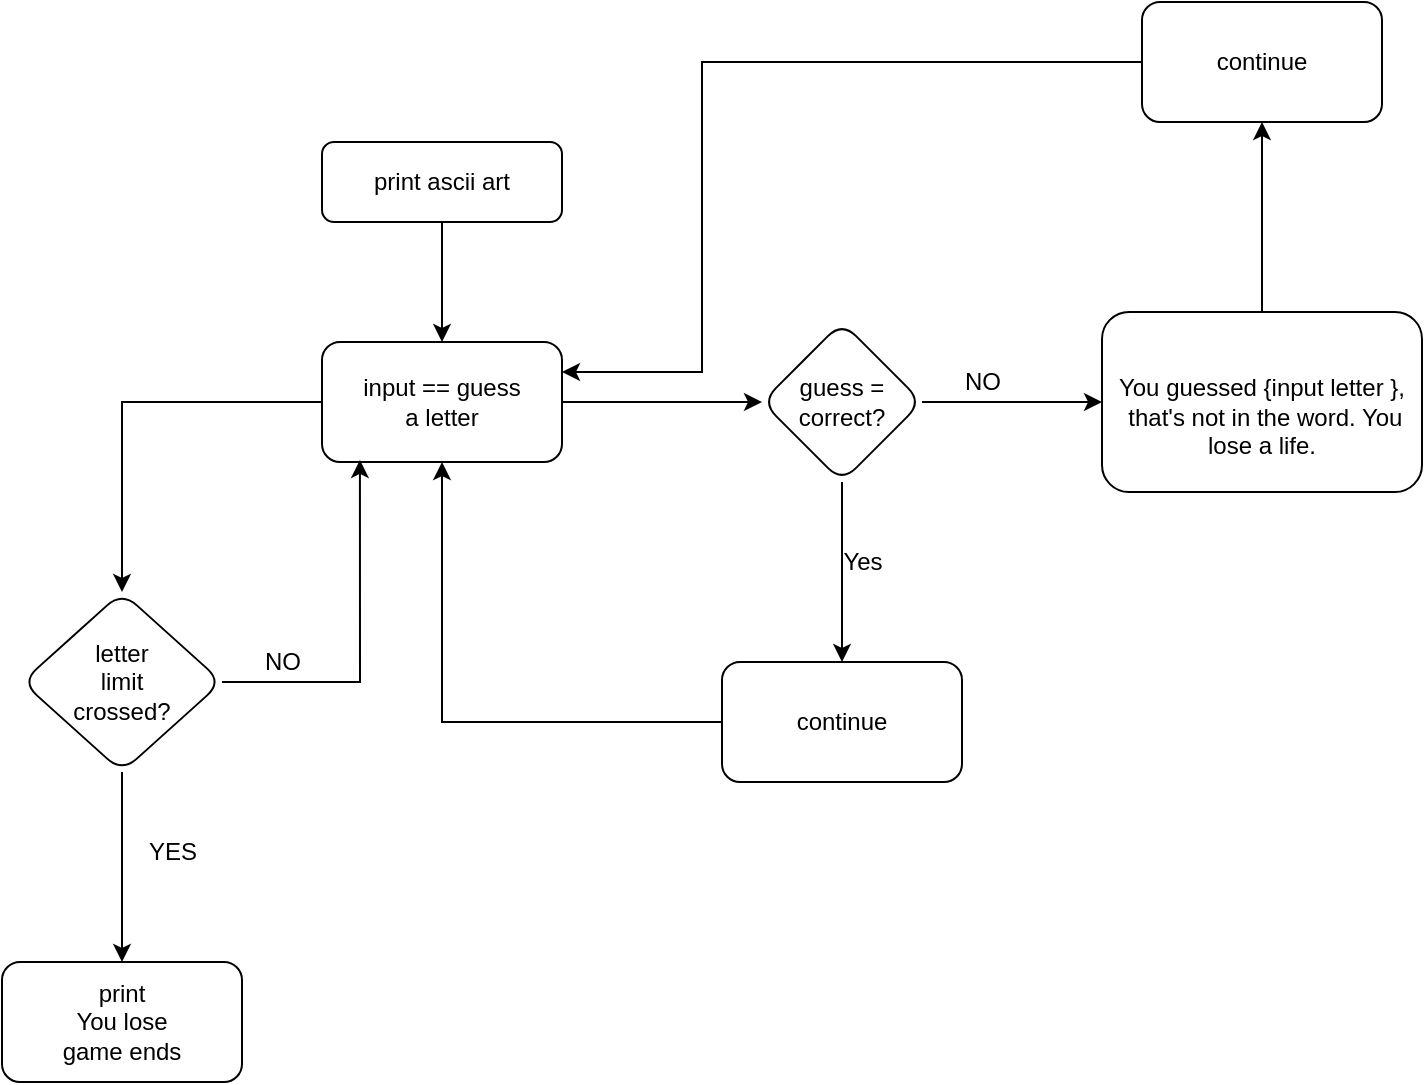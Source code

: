 <mxfile version="20.6.0" type="device"><diagram id="C5RBs43oDa-KdzZeNtuy" name="Page-1"><mxGraphModel dx="868" dy="492" grid="1" gridSize="10" guides="1" tooltips="1" connect="1" arrows="1" fold="1" page="1" pageScale="1" pageWidth="827" pageHeight="1169" math="0" shadow="0"><root><mxCell id="WIyWlLk6GJQsqaUBKTNV-0"/><mxCell id="WIyWlLk6GJQsqaUBKTNV-1" parent="WIyWlLk6GJQsqaUBKTNV-0"/><mxCell id="VjtKbcRThGEBL_0j5CZr-5" value="" style="edgeStyle=orthogonalEdgeStyle;rounded=0;orthogonalLoop=1;jettySize=auto;html=1;" edge="1" parent="WIyWlLk6GJQsqaUBKTNV-1" source="WIyWlLk6GJQsqaUBKTNV-3" target="VjtKbcRThGEBL_0j5CZr-4"><mxGeometry relative="1" as="geometry"/></mxCell><mxCell id="WIyWlLk6GJQsqaUBKTNV-3" value="print ascii art" style="rounded=1;whiteSpace=wrap;html=1;fontSize=12;glass=0;strokeWidth=1;shadow=0;" parent="WIyWlLk6GJQsqaUBKTNV-1" vertex="1"><mxGeometry x="160" y="80" width="120" height="40" as="geometry"/></mxCell><mxCell id="VjtKbcRThGEBL_0j5CZr-7" value="" style="edgeStyle=orthogonalEdgeStyle;rounded=0;orthogonalLoop=1;jettySize=auto;html=1;" edge="1" parent="WIyWlLk6GJQsqaUBKTNV-1" source="VjtKbcRThGEBL_0j5CZr-4" target="VjtKbcRThGEBL_0j5CZr-6"><mxGeometry relative="1" as="geometry"/></mxCell><mxCell id="VjtKbcRThGEBL_0j5CZr-25" value="" style="edgeStyle=orthogonalEdgeStyle;rounded=0;orthogonalLoop=1;jettySize=auto;html=1;" edge="1" parent="WIyWlLk6GJQsqaUBKTNV-1" source="VjtKbcRThGEBL_0j5CZr-4" target="VjtKbcRThGEBL_0j5CZr-24"><mxGeometry relative="1" as="geometry"/></mxCell><mxCell id="VjtKbcRThGEBL_0j5CZr-4" value="input == guess&lt;br&gt;a letter" style="rounded=1;whiteSpace=wrap;html=1;fontSize=12;glass=0;strokeWidth=1;shadow=0;" vertex="1" parent="WIyWlLk6GJQsqaUBKTNV-1"><mxGeometry x="160" y="180" width="120" height="60" as="geometry"/></mxCell><mxCell id="VjtKbcRThGEBL_0j5CZr-9" value="" style="edgeStyle=orthogonalEdgeStyle;rounded=0;orthogonalLoop=1;jettySize=auto;html=1;" edge="1" parent="WIyWlLk6GJQsqaUBKTNV-1" source="VjtKbcRThGEBL_0j5CZr-6" target="VjtKbcRThGEBL_0j5CZr-8"><mxGeometry relative="1" as="geometry"/></mxCell><mxCell id="VjtKbcRThGEBL_0j5CZr-12" value="" style="edgeStyle=orthogonalEdgeStyle;rounded=0;orthogonalLoop=1;jettySize=auto;html=1;" edge="1" parent="WIyWlLk6GJQsqaUBKTNV-1" source="VjtKbcRThGEBL_0j5CZr-6" target="VjtKbcRThGEBL_0j5CZr-11"><mxGeometry relative="1" as="geometry"/></mxCell><mxCell id="VjtKbcRThGEBL_0j5CZr-6" value="guess =&lt;br&gt;correct?" style="rhombus;whiteSpace=wrap;html=1;rounded=1;glass=0;strokeWidth=1;shadow=0;" vertex="1" parent="WIyWlLk6GJQsqaUBKTNV-1"><mxGeometry x="380" y="170" width="80" height="80" as="geometry"/></mxCell><mxCell id="VjtKbcRThGEBL_0j5CZr-16" style="edgeStyle=orthogonalEdgeStyle;rounded=0;orthogonalLoop=1;jettySize=auto;html=1;exitX=0;exitY=0.5;exitDx=0;exitDy=0;entryX=0.5;entryY=1;entryDx=0;entryDy=0;" edge="1" parent="WIyWlLk6GJQsqaUBKTNV-1" source="VjtKbcRThGEBL_0j5CZr-8" target="VjtKbcRThGEBL_0j5CZr-4"><mxGeometry relative="1" as="geometry"/></mxCell><mxCell id="VjtKbcRThGEBL_0j5CZr-8" value="continue" style="whiteSpace=wrap;html=1;rounded=1;glass=0;strokeWidth=1;shadow=0;" vertex="1" parent="WIyWlLk6GJQsqaUBKTNV-1"><mxGeometry x="360" y="340" width="120" height="60" as="geometry"/></mxCell><mxCell id="VjtKbcRThGEBL_0j5CZr-10" value="Yes" style="text;html=1;align=center;verticalAlign=middle;resizable=0;points=[];autosize=1;strokeColor=none;fillColor=none;" vertex="1" parent="WIyWlLk6GJQsqaUBKTNV-1"><mxGeometry x="410" y="275" width="40" height="30" as="geometry"/></mxCell><mxCell id="VjtKbcRThGEBL_0j5CZr-18" value="" style="edgeStyle=orthogonalEdgeStyle;rounded=0;orthogonalLoop=1;jettySize=auto;html=1;" edge="1" parent="WIyWlLk6GJQsqaUBKTNV-1" source="VjtKbcRThGEBL_0j5CZr-11" target="VjtKbcRThGEBL_0j5CZr-17"><mxGeometry relative="1" as="geometry"/></mxCell><mxCell id="VjtKbcRThGEBL_0j5CZr-11" value="&lt;div&gt;&lt;br&gt;&lt;/div&gt;&lt;div&gt;You guessed {input letter },&lt;/div&gt;&lt;div&gt;&amp;nbsp;that's not in the word. You lose a life.&lt;/div&gt;" style="whiteSpace=wrap;html=1;rounded=1;glass=0;strokeWidth=1;shadow=0;" vertex="1" parent="WIyWlLk6GJQsqaUBKTNV-1"><mxGeometry x="550" y="165" width="160" height="90" as="geometry"/></mxCell><mxCell id="VjtKbcRThGEBL_0j5CZr-13" value="NO" style="text;html=1;align=center;verticalAlign=middle;resizable=0;points=[];autosize=1;strokeColor=none;fillColor=none;" vertex="1" parent="WIyWlLk6GJQsqaUBKTNV-1"><mxGeometry x="470" y="185" width="40" height="30" as="geometry"/></mxCell><mxCell id="VjtKbcRThGEBL_0j5CZr-19" style="edgeStyle=orthogonalEdgeStyle;rounded=0;orthogonalLoop=1;jettySize=auto;html=1;entryX=1;entryY=0.25;entryDx=0;entryDy=0;" edge="1" parent="WIyWlLk6GJQsqaUBKTNV-1" source="VjtKbcRThGEBL_0j5CZr-17" target="VjtKbcRThGEBL_0j5CZr-4"><mxGeometry relative="1" as="geometry"><Array as="points"><mxPoint x="350" y="40"/><mxPoint x="350" y="195"/></Array></mxGeometry></mxCell><mxCell id="VjtKbcRThGEBL_0j5CZr-17" value="continue" style="whiteSpace=wrap;html=1;rounded=1;glass=0;strokeWidth=1;shadow=0;" vertex="1" parent="WIyWlLk6GJQsqaUBKTNV-1"><mxGeometry x="570" y="10" width="120" height="60" as="geometry"/></mxCell><mxCell id="VjtKbcRThGEBL_0j5CZr-27" style="edgeStyle=orthogonalEdgeStyle;rounded=0;orthogonalLoop=1;jettySize=auto;html=1;entryX=0.158;entryY=0.983;entryDx=0;entryDy=0;entryPerimeter=0;" edge="1" parent="WIyWlLk6GJQsqaUBKTNV-1" source="VjtKbcRThGEBL_0j5CZr-24" target="VjtKbcRThGEBL_0j5CZr-4"><mxGeometry relative="1" as="geometry"><mxPoint x="130" y="140" as="targetPoint"/></mxGeometry></mxCell><mxCell id="VjtKbcRThGEBL_0j5CZr-30" value="" style="edgeStyle=orthogonalEdgeStyle;rounded=0;orthogonalLoop=1;jettySize=auto;html=1;" edge="1" parent="WIyWlLk6GJQsqaUBKTNV-1" source="VjtKbcRThGEBL_0j5CZr-24" target="VjtKbcRThGEBL_0j5CZr-29"><mxGeometry relative="1" as="geometry"/></mxCell><mxCell id="VjtKbcRThGEBL_0j5CZr-24" value="letter&lt;br&gt;limit&lt;br&gt;crossed?" style="rhombus;whiteSpace=wrap;html=1;rounded=1;glass=0;strokeWidth=1;shadow=0;" vertex="1" parent="WIyWlLk6GJQsqaUBKTNV-1"><mxGeometry x="10" y="305" width="100" height="90" as="geometry"/></mxCell><mxCell id="VjtKbcRThGEBL_0j5CZr-28" value="NO" style="text;html=1;align=center;verticalAlign=middle;resizable=0;points=[];autosize=1;strokeColor=none;fillColor=none;" vertex="1" parent="WIyWlLk6GJQsqaUBKTNV-1"><mxGeometry x="120" y="325" width="40" height="30" as="geometry"/></mxCell><mxCell id="VjtKbcRThGEBL_0j5CZr-29" value="print&lt;br&gt;You lose&lt;br&gt;game ends" style="whiteSpace=wrap;html=1;rounded=1;glass=0;strokeWidth=1;shadow=0;" vertex="1" parent="WIyWlLk6GJQsqaUBKTNV-1"><mxGeometry y="490" width="120" height="60" as="geometry"/></mxCell><mxCell id="VjtKbcRThGEBL_0j5CZr-31" value="YES" style="text;html=1;align=center;verticalAlign=middle;resizable=0;points=[];autosize=1;strokeColor=none;fillColor=none;" vertex="1" parent="WIyWlLk6GJQsqaUBKTNV-1"><mxGeometry x="60" y="420" width="50" height="30" as="geometry"/></mxCell></root></mxGraphModel></diagram></mxfile>